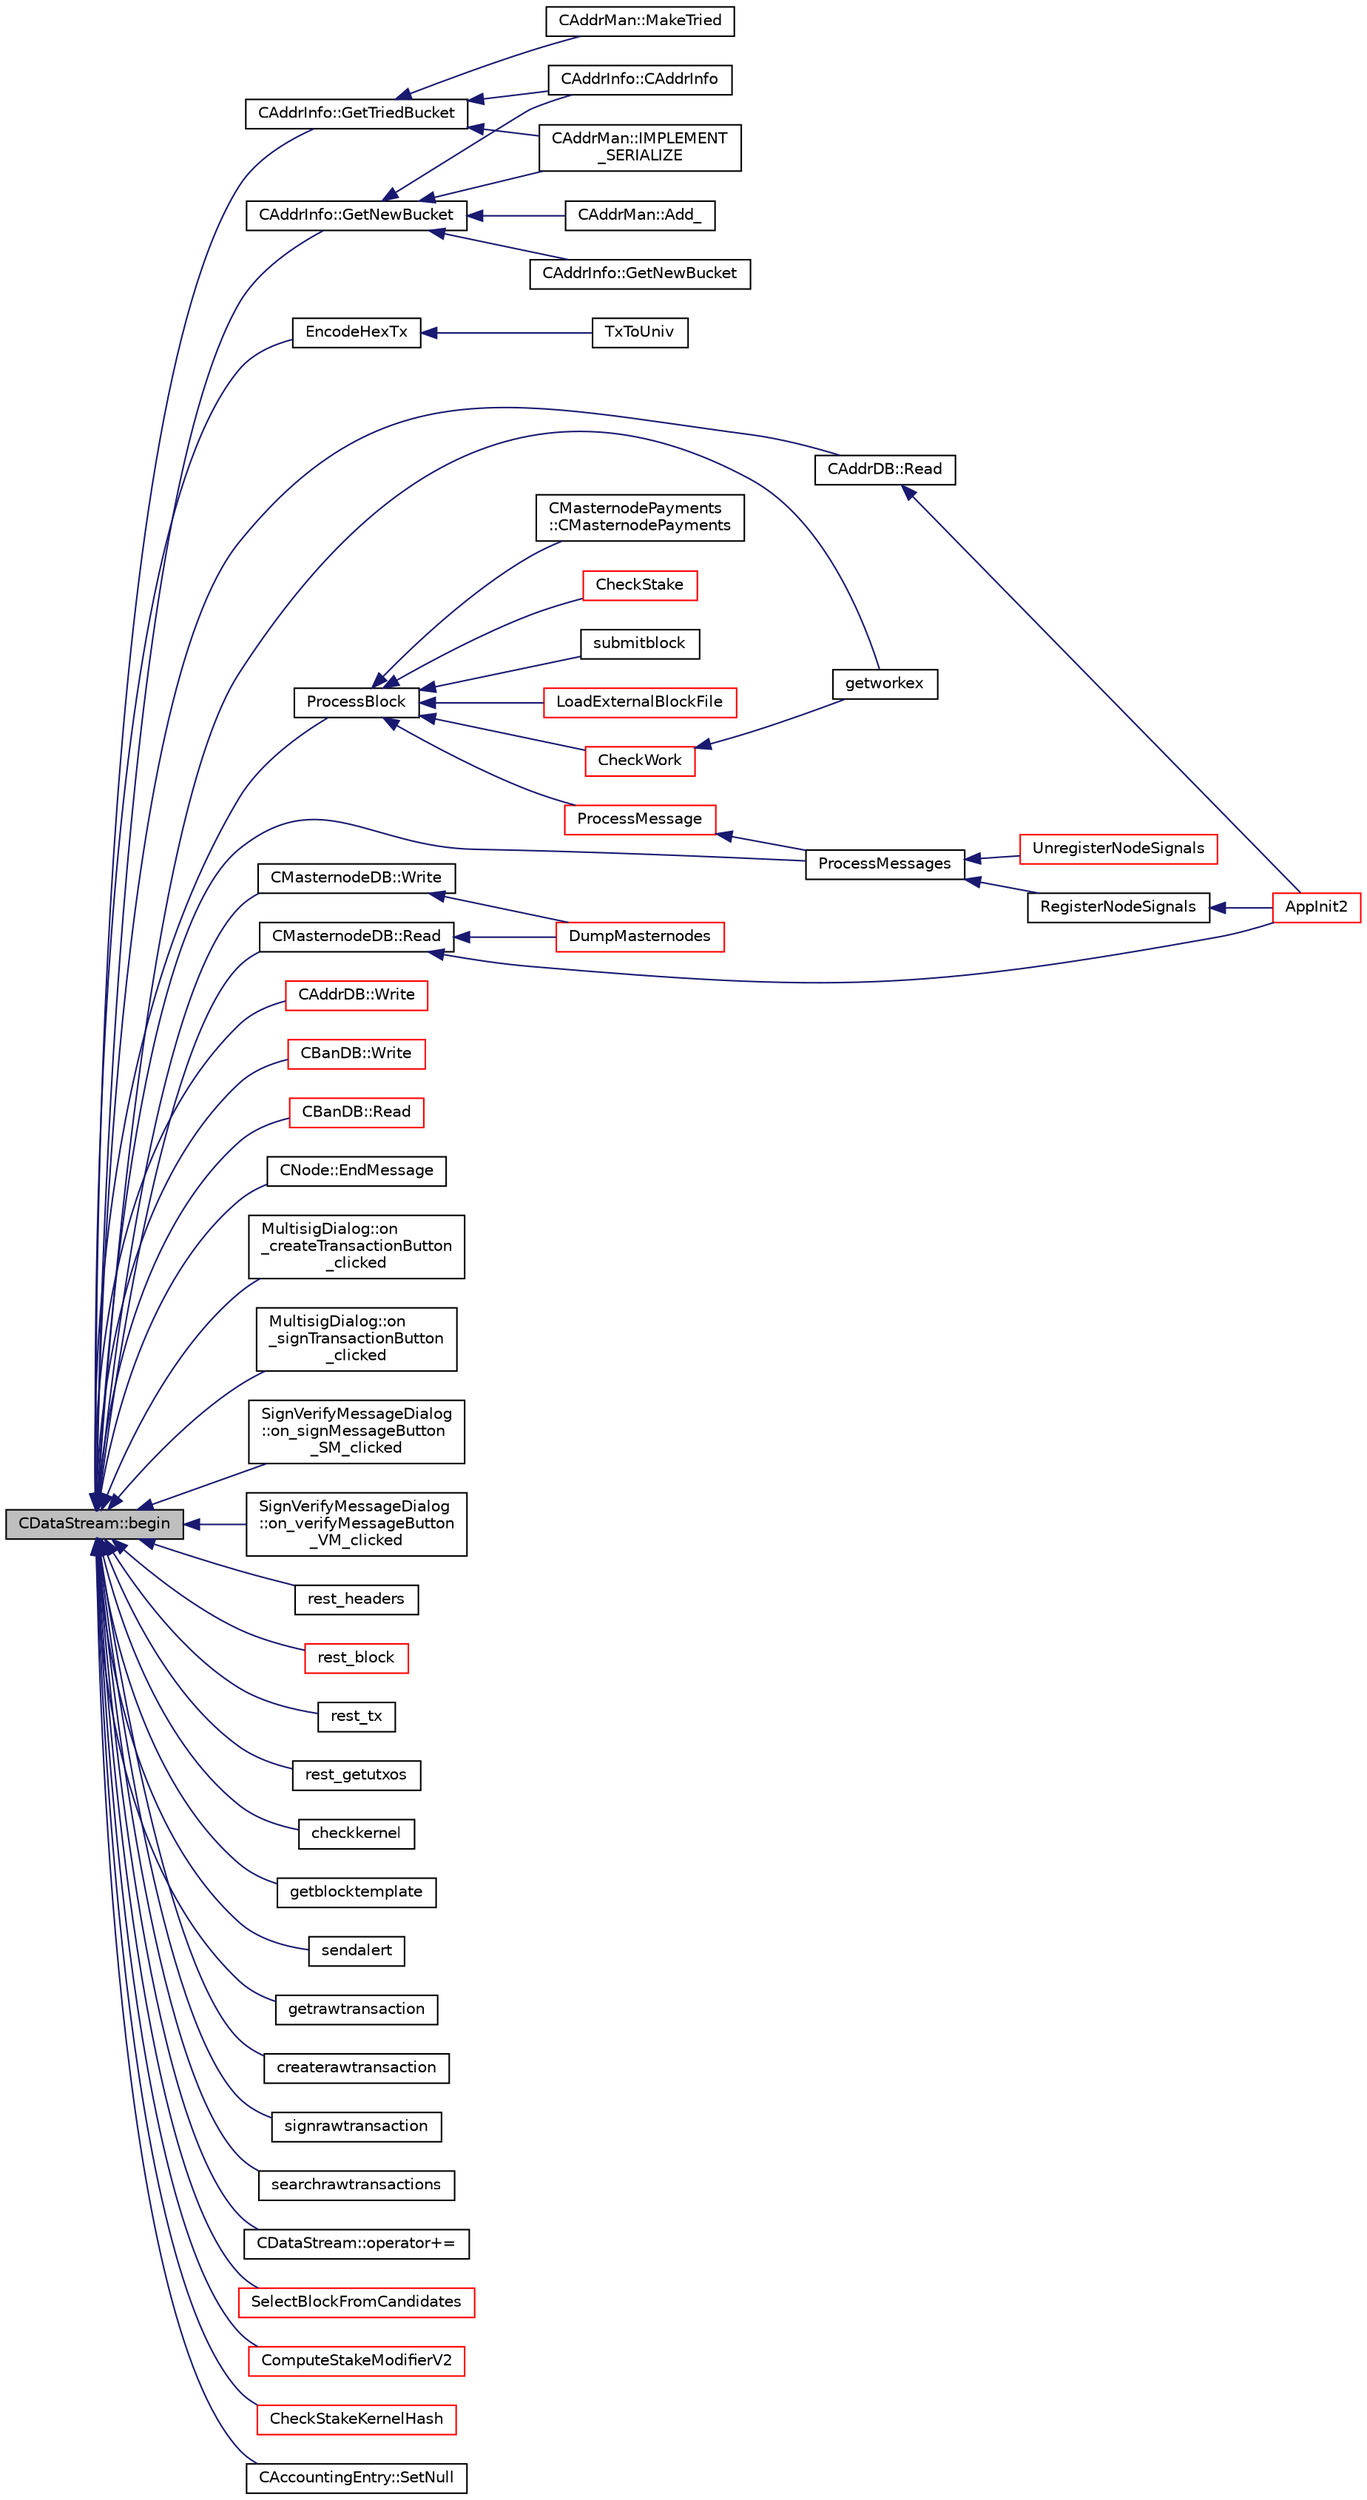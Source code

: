digraph "CDataStream::begin"
{
  edge [fontname="Helvetica",fontsize="10",labelfontname="Helvetica",labelfontsize="10"];
  node [fontname="Helvetica",fontsize="10",shape=record];
  rankdir="LR";
  Node13 [label="CDataStream::begin",height=0.2,width=0.4,color="black", fillcolor="grey75", style="filled", fontcolor="black"];
  Node13 -> Node14 [dir="back",color="midnightblue",fontsize="10",style="solid",fontname="Helvetica"];
  Node14 [label="CAddrInfo::GetTriedBucket",height=0.2,width=0.4,color="black", fillcolor="white", style="filled",URL="$dd/d92/class_c_addr_info.html#a2a541a16ab155a09afc6666328e920b2"];
  Node14 -> Node15 [dir="back",color="midnightblue",fontsize="10",style="solid",fontname="Helvetica"];
  Node15 [label="CAddrMan::MakeTried",height=0.2,width=0.4,color="black", fillcolor="white", style="filled",URL="$d1/dc7/class_c_addr_man.html#a0fd16da2a89fb973e8e0e1bb6183264a"];
  Node14 -> Node16 [dir="back",color="midnightblue",fontsize="10",style="solid",fontname="Helvetica"];
  Node16 [label="CAddrInfo::CAddrInfo",height=0.2,width=0.4,color="black", fillcolor="white", style="filled",URL="$dd/d92/class_c_addr_info.html#ae14c3a91bb669e5580be1d3767264187"];
  Node14 -> Node17 [dir="back",color="midnightblue",fontsize="10",style="solid",fontname="Helvetica"];
  Node17 [label="CAddrMan::IMPLEMENT\l_SERIALIZE",height=0.2,width=0.4,color="black", fillcolor="white", style="filled",URL="$d1/dc7/class_c_addr_man.html#ac9e9b97d2eccdf4d2864e2e21dda1b8d"];
  Node13 -> Node18 [dir="back",color="midnightblue",fontsize="10",style="solid",fontname="Helvetica"];
  Node18 [label="CAddrInfo::GetNewBucket",height=0.2,width=0.4,color="black", fillcolor="white", style="filled",URL="$dd/d92/class_c_addr_info.html#a85faee0bb6c4d2bd6e63ed66c011bc75"];
  Node18 -> Node19 [dir="back",color="midnightblue",fontsize="10",style="solid",fontname="Helvetica"];
  Node19 [label="CAddrMan::Add_",height=0.2,width=0.4,color="black", fillcolor="white", style="filled",URL="$d1/dc7/class_c_addr_man.html#a9dd6df8b1904548a86054d19d4a90724"];
  Node18 -> Node16 [dir="back",color="midnightblue",fontsize="10",style="solid",fontname="Helvetica"];
  Node18 -> Node20 [dir="back",color="midnightblue",fontsize="10",style="solid",fontname="Helvetica"];
  Node20 [label="CAddrInfo::GetNewBucket",height=0.2,width=0.4,color="black", fillcolor="white", style="filled",URL="$dd/d92/class_c_addr_info.html#af5990f1a51d8b64dfcdf995355eee1d3"];
  Node18 -> Node17 [dir="back",color="midnightblue",fontsize="10",style="solid",fontname="Helvetica"];
  Node13 -> Node21 [dir="back",color="midnightblue",fontsize="10",style="solid",fontname="Helvetica"];
  Node21 [label="EncodeHexTx",height=0.2,width=0.4,color="black", fillcolor="white", style="filled",URL="$d5/d2e/core__write_8cpp.html#a51e0d5cf0f9f9801b079ce84c52ddd53"];
  Node21 -> Node22 [dir="back",color="midnightblue",fontsize="10",style="solid",fontname="Helvetica"];
  Node22 [label="TxToUniv",height=0.2,width=0.4,color="black", fillcolor="white", style="filled",URL="$d5/d2e/core__write_8cpp.html#aeb901ca565e3df0e3bc0c9863ad8f53a"];
  Node13 -> Node23 [dir="back",color="midnightblue",fontsize="10",style="solid",fontname="Helvetica"];
  Node23 [label="ProcessBlock",height=0.2,width=0.4,color="black", fillcolor="white", style="filled",URL="$d4/dbf/main_8h.html#a7c8a7be3439bb5e1e40548a332a3cf29"];
  Node23 -> Node24 [dir="back",color="midnightblue",fontsize="10",style="solid",fontname="Helvetica"];
  Node24 [label="LoadExternalBlockFile",height=0.2,width=0.4,color="red", fillcolor="white", style="filled",URL="$df/d0a/main_8cpp.html#afbdbbb5a1b376748e5460cbcf644a9af"];
  Node23 -> Node30 [dir="back",color="midnightblue",fontsize="10",style="solid",fontname="Helvetica"];
  Node30 [label="ProcessMessage",height=0.2,width=0.4,color="red", fillcolor="white", style="filled",URL="$df/d0a/main_8cpp.html#a8ba92b1a4bce3c835e887a9073d17d8e"];
  Node30 -> Node31 [dir="back",color="midnightblue",fontsize="10",style="solid",fontname="Helvetica"];
  Node31 [label="ProcessMessages",height=0.2,width=0.4,color="black", fillcolor="white", style="filled",URL="$d4/dbf/main_8h.html#a196f9318f02448b85b28d612698934fd"];
  Node31 -> Node32 [dir="back",color="midnightblue",fontsize="10",style="solid",fontname="Helvetica"];
  Node32 [label="RegisterNodeSignals",height=0.2,width=0.4,color="black", fillcolor="white", style="filled",URL="$d4/dbf/main_8h.html#ab02615ff65f91d69f8d786ec900baa8a",tooltip="Register with a network node to receive its signals. "];
  Node32 -> Node26 [dir="back",color="midnightblue",fontsize="10",style="solid",fontname="Helvetica"];
  Node26 [label="AppInit2",height=0.2,width=0.4,color="red", fillcolor="white", style="filled",URL="$d8/dc0/init_8h.html#a1a4c1bfbf6ba1db77e988b89b9cadfd3",tooltip="Initialize ion. "];
  Node31 -> Node33 [dir="back",color="midnightblue",fontsize="10",style="solid",fontname="Helvetica"];
  Node33 [label="UnregisterNodeSignals",height=0.2,width=0.4,color="red", fillcolor="white", style="filled",URL="$d4/dbf/main_8h.html#a3ef0cc6e9d9d6435ee2a5569244d6ebd",tooltip="Unregister a network node. "];
  Node23 -> Node41 [dir="back",color="midnightblue",fontsize="10",style="solid",fontname="Helvetica"];
  Node41 [label="CMasternodePayments\l::CMasternodePayments",height=0.2,width=0.4,color="black", fillcolor="white", style="filled",URL="$dc/d9a/class_c_masternode_payments.html#a4b9454f265a927528c881716e7649973"];
  Node23 -> Node42 [dir="back",color="midnightblue",fontsize="10",style="solid",fontname="Helvetica"];
  Node42 [label="CheckWork",height=0.2,width=0.4,color="red", fillcolor="white", style="filled",URL="$de/d13/miner_8h.html#aadd8a05aa6d8fae1c0f4daa5e971a12a",tooltip="Check mined proof-of-work block. "];
  Node42 -> Node43 [dir="back",color="midnightblue",fontsize="10",style="solid",fontname="Helvetica"];
  Node43 [label="getworkex",height=0.2,width=0.4,color="black", fillcolor="white", style="filled",URL="$d4/ddd/rpcmining_8cpp.html#aa40f86dc468a3f2ef4a3bba99e20a069"];
  Node23 -> Node45 [dir="back",color="midnightblue",fontsize="10",style="solid",fontname="Helvetica"];
  Node45 [label="CheckStake",height=0.2,width=0.4,color="red", fillcolor="white", style="filled",URL="$de/d13/miner_8h.html#a68be4bcfa03b86095641eac5ca996fed",tooltip="Check mined proof-of-stake block. "];
  Node23 -> Node47 [dir="back",color="midnightblue",fontsize="10",style="solid",fontname="Helvetica"];
  Node47 [label="submitblock",height=0.2,width=0.4,color="black", fillcolor="white", style="filled",URL="$d4/ddd/rpcmining_8cpp.html#a6fc1aa077add8cb1c74207056616134d"];
  Node13 -> Node31 [dir="back",color="midnightblue",fontsize="10",style="solid",fontname="Helvetica"];
  Node13 -> Node48 [dir="back",color="midnightblue",fontsize="10",style="solid",fontname="Helvetica"];
  Node48 [label="CMasternodeDB::Write",height=0.2,width=0.4,color="black", fillcolor="white", style="filled",URL="$d2/d64/class_c_masternode_d_b.html#a6833edd9800df785eb6f9c3a1e7d63c4"];
  Node48 -> Node49 [dir="back",color="midnightblue",fontsize="10",style="solid",fontname="Helvetica"];
  Node49 [label="DumpMasternodes",height=0.2,width=0.4,color="red", fillcolor="white", style="filled",URL="$db/d32/masternodeman_8h.html#af82c3cd6928301020e80458410608fa1"];
  Node13 -> Node50 [dir="back",color="midnightblue",fontsize="10",style="solid",fontname="Helvetica"];
  Node50 [label="CMasternodeDB::Read",height=0.2,width=0.4,color="black", fillcolor="white", style="filled",URL="$d2/d64/class_c_masternode_d_b.html#ad54bf2d5914fc53b10f1e5afbcea70f2"];
  Node50 -> Node26 [dir="back",color="midnightblue",fontsize="10",style="solid",fontname="Helvetica"];
  Node50 -> Node49 [dir="back",color="midnightblue",fontsize="10",style="solid",fontname="Helvetica"];
  Node13 -> Node51 [dir="back",color="midnightblue",fontsize="10",style="solid",fontname="Helvetica"];
  Node51 [label="CAddrDB::Write",height=0.2,width=0.4,color="red", fillcolor="white", style="filled",URL="$dc/da8/class_c_addr_d_b.html#aaec90dba59cd69a2f25bc5630a1dde39"];
  Node13 -> Node60 [dir="back",color="midnightblue",fontsize="10",style="solid",fontname="Helvetica"];
  Node60 [label="CAddrDB::Read",height=0.2,width=0.4,color="black", fillcolor="white", style="filled",URL="$dc/da8/class_c_addr_d_b.html#aed4b567fb7c2dd15b2856e7c769967b7"];
  Node60 -> Node26 [dir="back",color="midnightblue",fontsize="10",style="solid",fontname="Helvetica"];
  Node13 -> Node61 [dir="back",color="midnightblue",fontsize="10",style="solid",fontname="Helvetica"];
  Node61 [label="CBanDB::Write",height=0.2,width=0.4,color="red", fillcolor="white", style="filled",URL="$dd/db6/class_c_ban_d_b.html#a0550a06c6b5987869f557467fe7f9896"];
  Node13 -> Node69 [dir="back",color="midnightblue",fontsize="10",style="solid",fontname="Helvetica"];
  Node69 [label="CBanDB::Read",height=0.2,width=0.4,color="red", fillcolor="white", style="filled",URL="$dd/db6/class_c_ban_d_b.html#aa3bb0e398409c933bf79a9af56c807f2"];
  Node13 -> Node70 [dir="back",color="midnightblue",fontsize="10",style="solid",fontname="Helvetica"];
  Node70 [label="CNode::EndMessage",height=0.2,width=0.4,color="black", fillcolor="white", style="filled",URL="$d1/d64/class_c_node.html#af8d4b8c0f883afffcb62d906c31b2cdf"];
  Node13 -> Node71 [dir="back",color="midnightblue",fontsize="10",style="solid",fontname="Helvetica"];
  Node71 [label="MultisigDialog::on\l_createTransactionButton\l_clicked",height=0.2,width=0.4,color="black", fillcolor="white", style="filled",URL="$d4/df4/class_multisig_dialog.html#a172ad3ad87e2e756aae8e93e5febb855"];
  Node13 -> Node72 [dir="back",color="midnightblue",fontsize="10",style="solid",fontname="Helvetica"];
  Node72 [label="MultisigDialog::on\l_signTransactionButton\l_clicked",height=0.2,width=0.4,color="black", fillcolor="white", style="filled",URL="$d4/df4/class_multisig_dialog.html#ad277ce76887dfbbec511486d3c1d2bc4"];
  Node13 -> Node73 [dir="back",color="midnightblue",fontsize="10",style="solid",fontname="Helvetica"];
  Node73 [label="SignVerifyMessageDialog\l::on_signMessageButton\l_SM_clicked",height=0.2,width=0.4,color="black", fillcolor="white", style="filled",URL="$d1/d26/class_sign_verify_message_dialog.html#a2ef91b4ace68d63ab1c1d3cc6c13b5f9"];
  Node13 -> Node74 [dir="back",color="midnightblue",fontsize="10",style="solid",fontname="Helvetica"];
  Node74 [label="SignVerifyMessageDialog\l::on_verifyMessageButton\l_VM_clicked",height=0.2,width=0.4,color="black", fillcolor="white", style="filled",URL="$d1/d26/class_sign_verify_message_dialog.html#ae37dec200b27f23c409221511447ae1e"];
  Node13 -> Node75 [dir="back",color="midnightblue",fontsize="10",style="solid",fontname="Helvetica"];
  Node75 [label="rest_headers",height=0.2,width=0.4,color="black", fillcolor="white", style="filled",URL="$d8/d04/rest_8cpp.html#a6155083969f391810ef103732f50793a"];
  Node13 -> Node76 [dir="back",color="midnightblue",fontsize="10",style="solid",fontname="Helvetica"];
  Node76 [label="rest_block",height=0.2,width=0.4,color="red", fillcolor="white", style="filled",URL="$d8/d04/rest_8cpp.html#a99e4aae76e1b90f996cf7c24b5281464"];
  Node13 -> Node79 [dir="back",color="midnightblue",fontsize="10",style="solid",fontname="Helvetica"];
  Node79 [label="rest_tx",height=0.2,width=0.4,color="black", fillcolor="white", style="filled",URL="$d8/d04/rest_8cpp.html#a6a40ed64db0199226195920c9e92ac33"];
  Node13 -> Node80 [dir="back",color="midnightblue",fontsize="10",style="solid",fontname="Helvetica"];
  Node80 [label="rest_getutxos",height=0.2,width=0.4,color="black", fillcolor="white", style="filled",URL="$d8/d04/rest_8cpp.html#a1e87e488337475c6260de93cbf181b31"];
  Node13 -> Node81 [dir="back",color="midnightblue",fontsize="10",style="solid",fontname="Helvetica"];
  Node81 [label="checkkernel",height=0.2,width=0.4,color="black", fillcolor="white", style="filled",URL="$d4/ddd/rpcmining_8cpp.html#a36ee2284a7252841b8a62a9531b6acbc"];
  Node13 -> Node43 [dir="back",color="midnightblue",fontsize="10",style="solid",fontname="Helvetica"];
  Node13 -> Node82 [dir="back",color="midnightblue",fontsize="10",style="solid",fontname="Helvetica"];
  Node82 [label="getblocktemplate",height=0.2,width=0.4,color="black", fillcolor="white", style="filled",URL="$d4/ddd/rpcmining_8cpp.html#a27347eecedd59156c914fcb5ce488f9a"];
  Node13 -> Node83 [dir="back",color="midnightblue",fontsize="10",style="solid",fontname="Helvetica"];
  Node83 [label="sendalert",height=0.2,width=0.4,color="black", fillcolor="white", style="filled",URL="$df/dab/rpcnet_8cpp.html#a89a8e338923aea165bb7d8d572d76203"];
  Node13 -> Node84 [dir="back",color="midnightblue",fontsize="10",style="solid",fontname="Helvetica"];
  Node84 [label="getrawtransaction",height=0.2,width=0.4,color="black", fillcolor="white", style="filled",URL="$dc/da8/rpcrawtransaction_8cpp.html#a12e1b8a05d99d1544e5343c2282cc55a"];
  Node13 -> Node85 [dir="back",color="midnightblue",fontsize="10",style="solid",fontname="Helvetica"];
  Node85 [label="createrawtransaction",height=0.2,width=0.4,color="black", fillcolor="white", style="filled",URL="$dc/da8/rpcrawtransaction_8cpp.html#a7924d2aa3d68d890b82773445e0d949e"];
  Node13 -> Node86 [dir="back",color="midnightblue",fontsize="10",style="solid",fontname="Helvetica"];
  Node86 [label="signrawtransaction",height=0.2,width=0.4,color="black", fillcolor="white", style="filled",URL="$dc/da8/rpcrawtransaction_8cpp.html#aa0d151e35c0ad5ec82df451a833aeadb"];
  Node13 -> Node87 [dir="back",color="midnightblue",fontsize="10",style="solid",fontname="Helvetica"];
  Node87 [label="searchrawtransactions",height=0.2,width=0.4,color="black", fillcolor="white", style="filled",URL="$dc/da8/rpcrawtransaction_8cpp.html#ae119520f4c7a75fcaf31fbfaf8dff482"];
  Node13 -> Node88 [dir="back",color="midnightblue",fontsize="10",style="solid",fontname="Helvetica"];
  Node88 [label="CDataStream::operator+=",height=0.2,width=0.4,color="black", fillcolor="white", style="filled",URL="$d5/d41/class_c_data_stream.html#a59c13d9215c13b3bb4d56a818d280dda"];
  Node13 -> Node89 [dir="back",color="midnightblue",fontsize="10",style="solid",fontname="Helvetica"];
  Node89 [label="SelectBlockFromCandidates",height=0.2,width=0.4,color="red", fillcolor="white", style="filled",URL="$d1/df6/stake_8cpp.html#a747d5f77a77edf81199ebdf35bba8c86"];
  Node13 -> Node93 [dir="back",color="midnightblue",fontsize="10",style="solid",fontname="Helvetica"];
  Node93 [label="ComputeStakeModifierV2",height=0.2,width=0.4,color="red", fillcolor="white", style="filled",URL="$d4/dd4/stake_8h.html#ae7cea47493b7e179fe492df175c9cfdc"];
  Node13 -> Node94 [dir="back",color="midnightblue",fontsize="10",style="solid",fontname="Helvetica"];
  Node94 [label="CheckStakeKernelHash",height=0.2,width=0.4,color="red", fillcolor="white", style="filled",URL="$d4/dd4/stake_8h.html#a92f7a1863b9988c21166341c849e26db"];
  Node13 -> Node99 [dir="back",color="midnightblue",fontsize="10",style="solid",fontname="Helvetica"];
  Node99 [label="CAccountingEntry::SetNull",height=0.2,width=0.4,color="black", fillcolor="white", style="filled",URL="$dc/dde/class_c_accounting_entry.html#a439b044226a1e465032ce4c4580d3389"];
}
